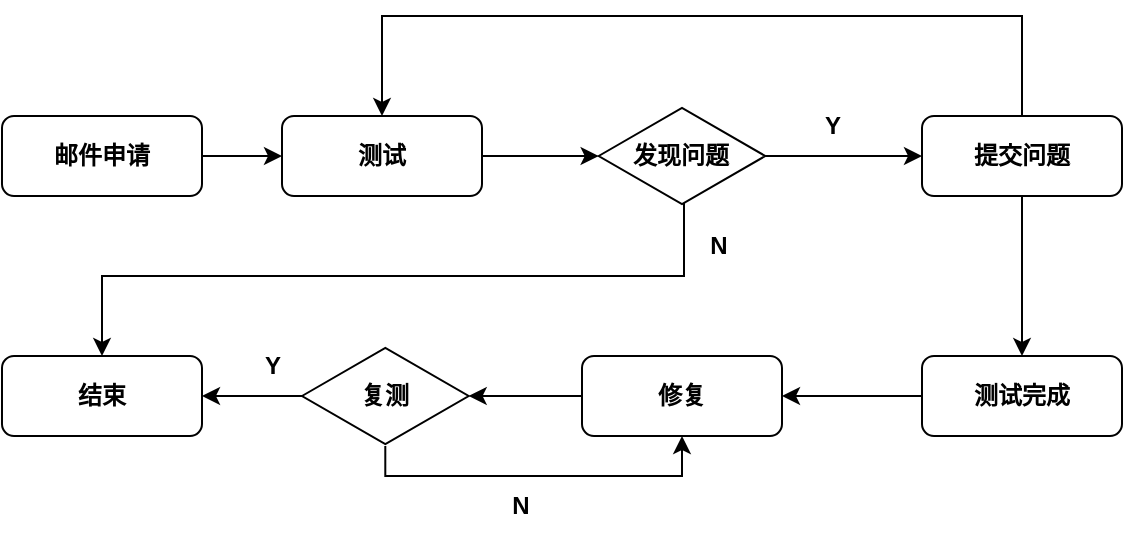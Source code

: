 <mxfile version="20.4.0" type="github">
  <diagram id="OgBsXzayrfzbnuxYBqkF" name="第 1 页">
    <mxGraphModel dx="1550" dy="835" grid="1" gridSize="10" guides="1" tooltips="1" connect="1" arrows="1" fold="1" page="1" pageScale="1" pageWidth="827" pageHeight="1169" math="0" shadow="0">
      <root>
        <mxCell id="0" />
        <mxCell id="1" parent="0" />
        <mxCell id="MGDYfqujMYC1qWBJG7Sb-1" value="&lt;b&gt;邮件申请&lt;/b&gt;" style="rounded=1;whiteSpace=wrap;html=1;" vertex="1" parent="1">
          <mxGeometry x="140" y="440" width="100" height="40" as="geometry" />
        </mxCell>
        <mxCell id="MGDYfqujMYC1qWBJG7Sb-18" value="" style="edgeStyle=orthogonalEdgeStyle;rounded=0;orthogonalLoop=1;jettySize=auto;html=1;" edge="1" parent="1" source="MGDYfqujMYC1qWBJG7Sb-3" target="MGDYfqujMYC1qWBJG7Sb-17">
          <mxGeometry relative="1" as="geometry" />
        </mxCell>
        <mxCell id="MGDYfqujMYC1qWBJG7Sb-3" value="&lt;b&gt;测试&lt;/b&gt;" style="rounded=1;whiteSpace=wrap;html=1;" vertex="1" parent="1">
          <mxGeometry x="280" y="440" width="100" height="40" as="geometry" />
        </mxCell>
        <mxCell id="MGDYfqujMYC1qWBJG7Sb-22" style="edgeStyle=orthogonalEdgeStyle;rounded=0;orthogonalLoop=1;jettySize=auto;html=1;entryX=0.5;entryY=0;entryDx=0;entryDy=0;exitX=0.5;exitY=0;exitDx=0;exitDy=0;" edge="1" parent="1" source="MGDYfqujMYC1qWBJG7Sb-4" target="MGDYfqujMYC1qWBJG7Sb-3">
          <mxGeometry relative="1" as="geometry">
            <Array as="points">
              <mxPoint x="650" y="390" />
              <mxPoint x="330" y="390" />
            </Array>
          </mxGeometry>
        </mxCell>
        <mxCell id="MGDYfqujMYC1qWBJG7Sb-23" value="" style="edgeStyle=orthogonalEdgeStyle;rounded=0;orthogonalLoop=1;jettySize=auto;html=1;" edge="1" parent="1" source="MGDYfqujMYC1qWBJG7Sb-4" target="MGDYfqujMYC1qWBJG7Sb-5">
          <mxGeometry relative="1" as="geometry" />
        </mxCell>
        <mxCell id="MGDYfqujMYC1qWBJG7Sb-4" value="&lt;b&gt;提交问题&lt;/b&gt;" style="rounded=1;whiteSpace=wrap;html=1;" vertex="1" parent="1">
          <mxGeometry x="600" y="440" width="100" height="40" as="geometry" />
        </mxCell>
        <mxCell id="MGDYfqujMYC1qWBJG7Sb-24" value="" style="edgeStyle=orthogonalEdgeStyle;rounded=0;orthogonalLoop=1;jettySize=auto;html=1;" edge="1" parent="1" source="MGDYfqujMYC1qWBJG7Sb-5" target="MGDYfqujMYC1qWBJG7Sb-6">
          <mxGeometry relative="1" as="geometry" />
        </mxCell>
        <mxCell id="MGDYfqujMYC1qWBJG7Sb-5" value="&lt;b&gt;测试完成&lt;/b&gt;" style="rounded=1;whiteSpace=wrap;html=1;" vertex="1" parent="1">
          <mxGeometry x="600" y="560" width="100" height="40" as="geometry" />
        </mxCell>
        <mxCell id="MGDYfqujMYC1qWBJG7Sb-27" value="" style="edgeStyle=orthogonalEdgeStyle;rounded=0;orthogonalLoop=1;jettySize=auto;html=1;" edge="1" parent="1" source="MGDYfqujMYC1qWBJG7Sb-6" target="MGDYfqujMYC1qWBJG7Sb-26">
          <mxGeometry relative="1" as="geometry" />
        </mxCell>
        <mxCell id="MGDYfqujMYC1qWBJG7Sb-6" value="&lt;b&gt;修复&lt;/b&gt;" style="rounded=1;whiteSpace=wrap;html=1;" vertex="1" parent="1">
          <mxGeometry x="430" y="560" width="100" height="40" as="geometry" />
        </mxCell>
        <mxCell id="MGDYfqujMYC1qWBJG7Sb-10" value="&lt;b&gt;结束&lt;/b&gt;" style="rounded=1;whiteSpace=wrap;html=1;" vertex="1" parent="1">
          <mxGeometry x="140" y="560" width="100" height="40" as="geometry" />
        </mxCell>
        <mxCell id="MGDYfqujMYC1qWBJG7Sb-11" value="" style="endArrow=classic;html=1;rounded=0;exitX=1;exitY=0.5;exitDx=0;exitDy=0;entryX=0;entryY=0.5;entryDx=0;entryDy=0;" edge="1" parent="1" source="MGDYfqujMYC1qWBJG7Sb-1" target="MGDYfqujMYC1qWBJG7Sb-3">
          <mxGeometry width="50" height="50" relative="1" as="geometry">
            <mxPoint x="580" y="450" as="sourcePoint" />
            <mxPoint x="630" y="400" as="targetPoint" />
          </mxGeometry>
        </mxCell>
        <mxCell id="MGDYfqujMYC1qWBJG7Sb-19" value="" style="edgeStyle=orthogonalEdgeStyle;rounded=0;orthogonalLoop=1;jettySize=auto;html=1;" edge="1" parent="1" source="MGDYfqujMYC1qWBJG7Sb-17" target="MGDYfqujMYC1qWBJG7Sb-4">
          <mxGeometry relative="1" as="geometry" />
        </mxCell>
        <mxCell id="MGDYfqujMYC1qWBJG7Sb-21" style="edgeStyle=orthogonalEdgeStyle;rounded=0;orthogonalLoop=1;jettySize=auto;html=1;entryX=0.5;entryY=0;entryDx=0;entryDy=0;exitX=0.486;exitY=0.944;exitDx=0;exitDy=0;exitPerimeter=0;" edge="1" parent="1" source="MGDYfqujMYC1qWBJG7Sb-17" target="MGDYfqujMYC1qWBJG7Sb-10">
          <mxGeometry relative="1" as="geometry">
            <Array as="points">
              <mxPoint x="481" y="482" />
              <mxPoint x="481" y="520" />
              <mxPoint x="190" y="520" />
            </Array>
          </mxGeometry>
        </mxCell>
        <mxCell id="MGDYfqujMYC1qWBJG7Sb-17" value="&lt;b&gt;发现问题&lt;/b&gt;" style="html=1;whiteSpace=wrap;aspect=fixed;shape=isoRectangle;" vertex="1" parent="1">
          <mxGeometry x="438.33" y="435" width="83.34" height="50" as="geometry" />
        </mxCell>
        <mxCell id="MGDYfqujMYC1qWBJG7Sb-20" value="&lt;b&gt;Y&lt;/b&gt;" style="text;html=1;align=center;verticalAlign=middle;resizable=0;points=[];autosize=1;strokeColor=none;fillColor=none;" vertex="1" parent="1">
          <mxGeometry x="540" y="430" width="30" height="30" as="geometry" />
        </mxCell>
        <mxCell id="MGDYfqujMYC1qWBJG7Sb-28" value="" style="edgeStyle=orthogonalEdgeStyle;rounded=0;orthogonalLoop=1;jettySize=auto;html=1;" edge="1" parent="1" source="MGDYfqujMYC1qWBJG7Sb-26" target="MGDYfqujMYC1qWBJG7Sb-10">
          <mxGeometry relative="1" as="geometry" />
        </mxCell>
        <mxCell id="MGDYfqujMYC1qWBJG7Sb-31" style="edgeStyle=orthogonalEdgeStyle;rounded=0;orthogonalLoop=1;jettySize=auto;html=1;entryX=0.5;entryY=1;entryDx=0;entryDy=0;" edge="1" parent="1" source="MGDYfqujMYC1qWBJG7Sb-26" target="MGDYfqujMYC1qWBJG7Sb-6">
          <mxGeometry relative="1" as="geometry">
            <Array as="points">
              <mxPoint x="332" y="620" />
              <mxPoint x="480" y="620" />
            </Array>
          </mxGeometry>
        </mxCell>
        <mxCell id="MGDYfqujMYC1qWBJG7Sb-26" value="&lt;b&gt;复测&lt;/b&gt;" style="html=1;whiteSpace=wrap;aspect=fixed;shape=isoRectangle;" vertex="1" parent="1">
          <mxGeometry x="290" y="555" width="83.34" height="50" as="geometry" />
        </mxCell>
        <mxCell id="MGDYfqujMYC1qWBJG7Sb-29" value="&lt;b&gt;Y&lt;/b&gt;" style="text;html=1;align=center;verticalAlign=middle;resizable=0;points=[];autosize=1;strokeColor=none;fillColor=none;" vertex="1" parent="1">
          <mxGeometry x="260" y="550" width="30" height="30" as="geometry" />
        </mxCell>
        <mxCell id="MGDYfqujMYC1qWBJG7Sb-30" value="&lt;b&gt;N&lt;/b&gt;" style="text;html=1;align=center;verticalAlign=middle;resizable=0;points=[];autosize=1;strokeColor=none;fillColor=none;" vertex="1" parent="1">
          <mxGeometry x="483.33" y="490" width="30" height="30" as="geometry" />
        </mxCell>
        <mxCell id="MGDYfqujMYC1qWBJG7Sb-32" value="&lt;b&gt;N&lt;/b&gt;" style="text;html=1;align=center;verticalAlign=middle;resizable=0;points=[];autosize=1;strokeColor=none;fillColor=none;" vertex="1" parent="1">
          <mxGeometry x="384" y="620" width="30" height="30" as="geometry" />
        </mxCell>
      </root>
    </mxGraphModel>
  </diagram>
</mxfile>
